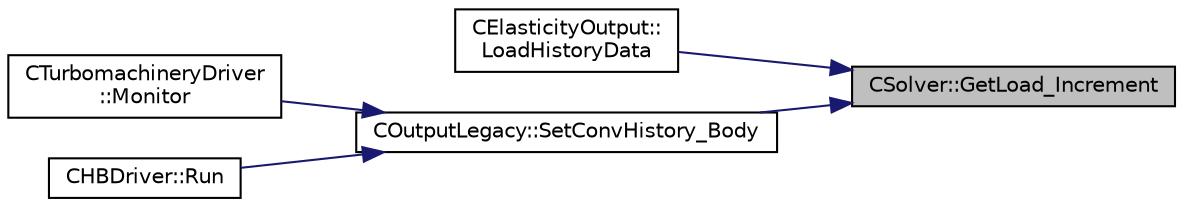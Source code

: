 digraph "CSolver::GetLoad_Increment"
{
 // LATEX_PDF_SIZE
  edge [fontname="Helvetica",fontsize="10",labelfontname="Helvetica",labelfontsize="10"];
  node [fontname="Helvetica",fontsize="10",shape=record];
  rankdir="RL";
  Node1 [label="CSolver::GetLoad_Increment",height=0.2,width=0.4,color="black", fillcolor="grey75", style="filled", fontcolor="black",tooltip="A virtual member."];
  Node1 -> Node2 [dir="back",color="midnightblue",fontsize="10",style="solid",fontname="Helvetica"];
  Node2 [label="CElasticityOutput::\lLoadHistoryData",height=0.2,width=0.4,color="black", fillcolor="white", style="filled",URL="$classCElasticityOutput.html#ac3013524b0fb8f257aa9b66fd16d531d",tooltip="Load the history output field values."];
  Node1 -> Node3 [dir="back",color="midnightblue",fontsize="10",style="solid",fontname="Helvetica"];
  Node3 [label="COutputLegacy::SetConvHistory_Body",height=0.2,width=0.4,color="black", fillcolor="white", style="filled",URL="$classCOutputLegacy.html#a217cc0d778a3828499189a9debee47c6",tooltip="Write the history file and the convergence on the screen for serial computations."];
  Node3 -> Node4 [dir="back",color="midnightblue",fontsize="10",style="solid",fontname="Helvetica"];
  Node4 [label="CTurbomachineryDriver\l::Monitor",height=0.2,width=0.4,color="black", fillcolor="white", style="filled",URL="$classCTurbomachineryDriver.html#a46d71c90157f3116888e41d0789be956",tooltip="Monitor the computation."];
  Node3 -> Node5 [dir="back",color="midnightblue",fontsize="10",style="solid",fontname="Helvetica"];
  Node5 [label="CHBDriver::Run",height=0.2,width=0.4,color="black", fillcolor="white", style="filled",URL="$classCHBDriver.html#a741b28f789c77858055bdea1d5716f21",tooltip="Run a single iteration of a Harmonic Balance problem."];
}
